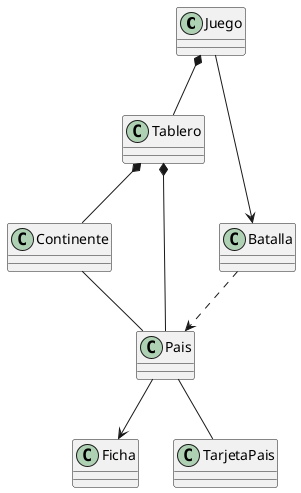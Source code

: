 @startuml


Juego *-- Tablero
Tablero *-- Continente
Tablero *--Pais
Continente-- Pais

Pais --> Ficha
Pais -- TarjetaPais

Juego --> Batalla
Batalla ..> Pais
@enduml